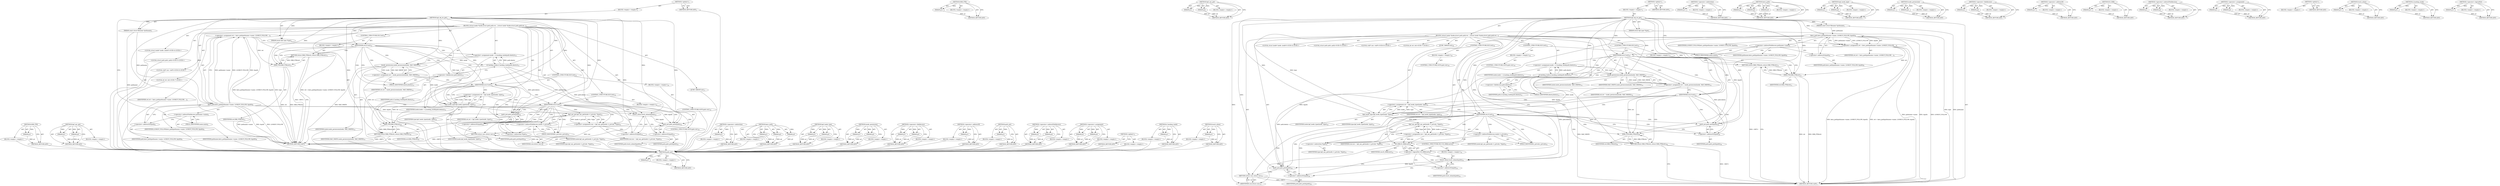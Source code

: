 digraph "&lt;operator&gt;.logicalNot" {
vulnerable_125 [label=<(METHOD,ERR_PTR)>];
vulnerable_126 [label=<(PARAM,p1)>];
vulnerable_127 [label=<(BLOCK,&lt;empty&gt;,&lt;empty&gt;)>];
vulnerable_128 [label=<(METHOD_RETURN,ANY)>];
vulnerable_148 [label=<(METHOD,bpf_any_get)>];
vulnerable_149 [label=<(PARAM,p1)>];
vulnerable_150 [label=<(PARAM,p2)>];
vulnerable_151 [label=<(BLOCK,&lt;empty&gt;,&lt;empty&gt;)>];
vulnerable_152 [label=<(METHOD_RETURN,ANY)>];
vulnerable_6 [label=<(METHOD,&lt;global&gt;)<SUB>1</SUB>>];
vulnerable_7 [label=<(BLOCK,&lt;empty&gt;,&lt;empty&gt;)<SUB>1</SUB>>];
vulnerable_8 [label=<(METHOD,bpf_obj_do_get)<SUB>1</SUB>>];
vulnerable_9 [label=<(PARAM,const struct filename *pathname)<SUB>1</SUB>>];
vulnerable_10 [label=<(PARAM,enum bpf_type *type)<SUB>2</SUB>>];
vulnerable_11 [label=<(BLOCK,{
	struct inode *inode;
	struct path path;
	voi...,{
	struct inode *inode;
	struct path path;
	voi...)<SUB>3</SUB>>];
vulnerable_12 [label="<(LOCAL,struct inode* inode: inode*)<SUB>4</SUB>>"];
vulnerable_13 [label="<(LOCAL,struct path path: path)<SUB>5</SUB>>"];
vulnerable_14 [label="<(LOCAL,void* raw: void*)<SUB>6</SUB>>"];
vulnerable_15 [label="<(LOCAL,int ret: int)<SUB>7</SUB>>"];
vulnerable_16 [label=<(&lt;operator&gt;.assignment,ret = kern_path(pathname-&gt;name, LOOKUP_FOLLOW, ...)<SUB>9</SUB>>];
vulnerable_17 [label=<(IDENTIFIER,ret,ret = kern_path(pathname-&gt;name, LOOKUP_FOLLOW, ...)<SUB>9</SUB>>];
vulnerable_18 [label=<(kern_path,kern_path(pathname-&gt;name, LOOKUP_FOLLOW, &amp;path))<SUB>9</SUB>>];
vulnerable_19 [label=<(&lt;operator&gt;.indirectFieldAccess,pathname-&gt;name)<SUB>9</SUB>>];
vulnerable_20 [label=<(IDENTIFIER,pathname,kern_path(pathname-&gt;name, LOOKUP_FOLLOW, &amp;path))<SUB>9</SUB>>];
vulnerable_21 [label=<(FIELD_IDENTIFIER,name,name)<SUB>9</SUB>>];
vulnerable_22 [label=<(IDENTIFIER,LOOKUP_FOLLOW,kern_path(pathname-&gt;name, LOOKUP_FOLLOW, &amp;path))<SUB>9</SUB>>];
vulnerable_23 [label=<(&lt;operator&gt;.addressOf,&amp;path)<SUB>9</SUB>>];
vulnerable_24 [label=<(IDENTIFIER,path,kern_path(pathname-&gt;name, LOOKUP_FOLLOW, &amp;path))<SUB>9</SUB>>];
vulnerable_25 [label=<(CONTROL_STRUCTURE,IF,if (ret))<SUB>10</SUB>>];
vulnerable_26 [label=<(IDENTIFIER,ret,if (ret))<SUB>10</SUB>>];
vulnerable_27 [label=<(BLOCK,&lt;empty&gt;,&lt;empty&gt;)<SUB>11</SUB>>];
vulnerable_28 [label=<(RETURN,return ERR_PTR(ret);,return ERR_PTR(ret);)<SUB>11</SUB>>];
vulnerable_29 [label=<(ERR_PTR,ERR_PTR(ret))<SUB>11</SUB>>];
vulnerable_30 [label=<(IDENTIFIER,ret,ERR_PTR(ret))<SUB>11</SUB>>];
vulnerable_31 [label=<(&lt;operator&gt;.assignment,inode = d_backing_inode(path.dentry))<SUB>13</SUB>>];
vulnerable_32 [label=<(IDENTIFIER,inode,inode = d_backing_inode(path.dentry))<SUB>13</SUB>>];
vulnerable_33 [label=<(d_backing_inode,d_backing_inode(path.dentry))<SUB>13</SUB>>];
vulnerable_34 [label=<(&lt;operator&gt;.fieldAccess,path.dentry)<SUB>13</SUB>>];
vulnerable_35 [label=<(IDENTIFIER,path,d_backing_inode(path.dentry))<SUB>13</SUB>>];
vulnerable_36 [label=<(FIELD_IDENTIFIER,dentry,dentry)<SUB>13</SUB>>];
vulnerable_37 [label=<(&lt;operator&gt;.assignment,ret = inode_permission(inode, MAY_WRITE))<SUB>14</SUB>>];
vulnerable_38 [label=<(IDENTIFIER,ret,ret = inode_permission(inode, MAY_WRITE))<SUB>14</SUB>>];
vulnerable_39 [label=<(inode_permission,inode_permission(inode, MAY_WRITE))<SUB>14</SUB>>];
vulnerable_40 [label=<(IDENTIFIER,inode,inode_permission(inode, MAY_WRITE))<SUB>14</SUB>>];
vulnerable_41 [label=<(IDENTIFIER,MAY_WRITE,inode_permission(inode, MAY_WRITE))<SUB>14</SUB>>];
vulnerable_42 [label=<(CONTROL_STRUCTURE,IF,if (ret))<SUB>15</SUB>>];
vulnerable_43 [label=<(IDENTIFIER,ret,if (ret))<SUB>15</SUB>>];
vulnerable_44 [label=<(BLOCK,&lt;empty&gt;,&lt;empty&gt;)<SUB>16</SUB>>];
vulnerable_45 [label=<(CONTROL_STRUCTURE,GOTO,goto out;)<SUB>16</SUB>>];
vulnerable_46 [label=<(&lt;operator&gt;.assignment,ret = bpf_inode_type(inode, type))<SUB>18</SUB>>];
vulnerable_47 [label=<(IDENTIFIER,ret,ret = bpf_inode_type(inode, type))<SUB>18</SUB>>];
vulnerable_48 [label=<(bpf_inode_type,bpf_inode_type(inode, type))<SUB>18</SUB>>];
vulnerable_49 [label=<(IDENTIFIER,inode,bpf_inode_type(inode, type))<SUB>18</SUB>>];
vulnerable_50 [label=<(IDENTIFIER,type,bpf_inode_type(inode, type))<SUB>18</SUB>>];
vulnerable_51 [label=<(CONTROL_STRUCTURE,IF,if (ret))<SUB>19</SUB>>];
vulnerable_52 [label=<(IDENTIFIER,ret,if (ret))<SUB>19</SUB>>];
vulnerable_53 [label=<(BLOCK,&lt;empty&gt;,&lt;empty&gt;)<SUB>20</SUB>>];
vulnerable_54 [label=<(CONTROL_STRUCTURE,GOTO,goto out;)<SUB>20</SUB>>];
vulnerable_55 [label=<(&lt;operator&gt;.assignment,raw = bpf_any_get(inode-&gt;i_private, *type))<SUB>22</SUB>>];
vulnerable_56 [label=<(IDENTIFIER,raw,raw = bpf_any_get(inode-&gt;i_private, *type))<SUB>22</SUB>>];
vulnerable_57 [label=<(bpf_any_get,bpf_any_get(inode-&gt;i_private, *type))<SUB>22</SUB>>];
vulnerable_58 [label=<(&lt;operator&gt;.indirectFieldAccess,inode-&gt;i_private)<SUB>22</SUB>>];
vulnerable_59 [label=<(IDENTIFIER,inode,bpf_any_get(inode-&gt;i_private, *type))<SUB>22</SUB>>];
vulnerable_60 [label=<(FIELD_IDENTIFIER,i_private,i_private)<SUB>22</SUB>>];
vulnerable_61 [label=<(&lt;operator&gt;.indirection,*type)<SUB>22</SUB>>];
vulnerable_62 [label=<(IDENTIFIER,type,bpf_any_get(inode-&gt;i_private, *type))<SUB>22</SUB>>];
vulnerable_63 [label=<(touch_atime,touch_atime(&amp;path))<SUB>23</SUB>>];
vulnerable_64 [label=<(&lt;operator&gt;.addressOf,&amp;path)<SUB>23</SUB>>];
vulnerable_65 [label=<(IDENTIFIER,path,touch_atime(&amp;path))<SUB>23</SUB>>];
vulnerable_66 [label=<(path_put,path_put(&amp;path))<SUB>25</SUB>>];
vulnerable_67 [label=<(&lt;operator&gt;.addressOf,&amp;path)<SUB>25</SUB>>];
vulnerable_68 [label=<(IDENTIFIER,path,path_put(&amp;path))<SUB>25</SUB>>];
vulnerable_69 [label=<(RETURN,return raw;,return raw;)<SUB>26</SUB>>];
vulnerable_70 [label=<(IDENTIFIER,raw,return raw;)<SUB>26</SUB>>];
vulnerable_71 [label=<(JUMP_TARGET,out)<SUB>27</SUB>>];
vulnerable_72 [label=<(path_put,path_put(&amp;path))<SUB>28</SUB>>];
vulnerable_73 [label=<(&lt;operator&gt;.addressOf,&amp;path)<SUB>28</SUB>>];
vulnerable_74 [label=<(IDENTIFIER,path,path_put(&amp;path))<SUB>28</SUB>>];
vulnerable_75 [label=<(RETURN,return ERR_PTR(ret);,return ERR_PTR(ret);)<SUB>29</SUB>>];
vulnerable_76 [label=<(ERR_PTR,ERR_PTR(ret))<SUB>29</SUB>>];
vulnerable_77 [label=<(IDENTIFIER,ret,ERR_PTR(ret))<SUB>29</SUB>>];
vulnerable_78 [label=<(METHOD_RETURN,void*)<SUB>1</SUB>>];
vulnerable_80 [label=<(METHOD_RETURN,ANY)<SUB>1</SUB>>];
vulnerable_153 [label=<(METHOD,&lt;operator&gt;.indirection)>];
vulnerable_154 [label=<(PARAM,p1)>];
vulnerable_155 [label=<(BLOCK,&lt;empty&gt;,&lt;empty&gt;)>];
vulnerable_156 [label=<(METHOD_RETURN,ANY)>];
vulnerable_110 [label=<(METHOD,kern_path)>];
vulnerable_111 [label=<(PARAM,p1)>];
vulnerable_112 [label=<(PARAM,p2)>];
vulnerable_113 [label=<(PARAM,p3)>];
vulnerable_114 [label=<(BLOCK,&lt;empty&gt;,&lt;empty&gt;)>];
vulnerable_115 [label=<(METHOD_RETURN,ANY)>];
vulnerable_143 [label=<(METHOD,bpf_inode_type)>];
vulnerable_144 [label=<(PARAM,p1)>];
vulnerable_145 [label=<(PARAM,p2)>];
vulnerable_146 [label=<(BLOCK,&lt;empty&gt;,&lt;empty&gt;)>];
vulnerable_147 [label=<(METHOD_RETURN,ANY)>];
vulnerable_138 [label=<(METHOD,inode_permission)>];
vulnerable_139 [label=<(PARAM,p1)>];
vulnerable_140 [label=<(PARAM,p2)>];
vulnerable_141 [label=<(BLOCK,&lt;empty&gt;,&lt;empty&gt;)>];
vulnerable_142 [label=<(METHOD_RETURN,ANY)>];
vulnerable_133 [label=<(METHOD,&lt;operator&gt;.fieldAccess)>];
vulnerable_134 [label=<(PARAM,p1)>];
vulnerable_135 [label=<(PARAM,p2)>];
vulnerable_136 [label=<(BLOCK,&lt;empty&gt;,&lt;empty&gt;)>];
vulnerable_137 [label=<(METHOD_RETURN,ANY)>];
vulnerable_121 [label=<(METHOD,&lt;operator&gt;.addressOf)>];
vulnerable_122 [label=<(PARAM,p1)>];
vulnerable_123 [label=<(BLOCK,&lt;empty&gt;,&lt;empty&gt;)>];
vulnerable_124 [label=<(METHOD_RETURN,ANY)>];
vulnerable_161 [label=<(METHOD,path_put)>];
vulnerable_162 [label=<(PARAM,p1)>];
vulnerable_163 [label=<(BLOCK,&lt;empty&gt;,&lt;empty&gt;)>];
vulnerable_164 [label=<(METHOD_RETURN,ANY)>];
vulnerable_116 [label=<(METHOD,&lt;operator&gt;.indirectFieldAccess)>];
vulnerable_117 [label=<(PARAM,p1)>];
vulnerable_118 [label=<(PARAM,p2)>];
vulnerable_119 [label=<(BLOCK,&lt;empty&gt;,&lt;empty&gt;)>];
vulnerable_120 [label=<(METHOD_RETURN,ANY)>];
vulnerable_105 [label=<(METHOD,&lt;operator&gt;.assignment)>];
vulnerable_106 [label=<(PARAM,p1)>];
vulnerable_107 [label=<(PARAM,p2)>];
vulnerable_108 [label=<(BLOCK,&lt;empty&gt;,&lt;empty&gt;)>];
vulnerable_109 [label=<(METHOD_RETURN,ANY)>];
vulnerable_99 [label=<(METHOD,&lt;global&gt;)<SUB>1</SUB>>];
vulnerable_100 [label=<(BLOCK,&lt;empty&gt;,&lt;empty&gt;)>];
vulnerable_101 [label=<(METHOD_RETURN,ANY)>];
vulnerable_129 [label=<(METHOD,d_backing_inode)>];
vulnerable_130 [label=<(PARAM,p1)>];
vulnerable_131 [label=<(BLOCK,&lt;empty&gt;,&lt;empty&gt;)>];
vulnerable_132 [label=<(METHOD_RETURN,ANY)>];
vulnerable_157 [label=<(METHOD,touch_atime)>];
vulnerable_158 [label=<(PARAM,p1)>];
vulnerable_159 [label=<(BLOCK,&lt;empty&gt;,&lt;empty&gt;)>];
vulnerable_160 [label=<(METHOD_RETURN,ANY)>];
fixed_174 [label=<(METHOD,path_put)>];
fixed_175 [label=<(PARAM,p1)>];
fixed_176 [label=<(BLOCK,&lt;empty&gt;,&lt;empty&gt;)>];
fixed_177 [label=<(METHOD_RETURN,ANY)>];
fixed_130 [label=<(METHOD,ERR_PTR)>];
fixed_131 [label=<(PARAM,p1)>];
fixed_132 [label=<(BLOCK,&lt;empty&gt;,&lt;empty&gt;)>];
fixed_133 [label=<(METHOD_RETURN,ANY)>];
fixed_153 [label=<(METHOD,bpf_any_get)>];
fixed_154 [label=<(PARAM,p1)>];
fixed_155 [label=<(PARAM,p2)>];
fixed_156 [label=<(BLOCK,&lt;empty&gt;,&lt;empty&gt;)>];
fixed_157 [label=<(METHOD_RETURN,ANY)>];
fixed_6 [label=<(METHOD,&lt;global&gt;)<SUB>1</SUB>>];
fixed_7 [label=<(BLOCK,&lt;empty&gt;,&lt;empty&gt;)<SUB>1</SUB>>];
fixed_8 [label=<(METHOD,bpf_obj_do_get)<SUB>1</SUB>>];
fixed_9 [label=<(PARAM,const struct filename *pathname)<SUB>1</SUB>>];
fixed_10 [label=<(PARAM,enum bpf_type *type)<SUB>2</SUB>>];
fixed_11 [label=<(BLOCK,{
	struct inode *inode;
	struct path path;
	voi...,{
	struct inode *inode;
	struct path path;
	voi...)<SUB>3</SUB>>];
fixed_12 [label="<(LOCAL,struct inode* inode: inode*)<SUB>4</SUB>>"];
fixed_13 [label="<(LOCAL,struct path path: path)<SUB>5</SUB>>"];
fixed_14 [label="<(LOCAL,void* raw: void*)<SUB>6</SUB>>"];
fixed_15 [label="<(LOCAL,int ret: int)<SUB>7</SUB>>"];
fixed_16 [label=<(&lt;operator&gt;.assignment,ret = kern_path(pathname-&gt;name, LOOKUP_FOLLOW, ...)<SUB>9</SUB>>];
fixed_17 [label=<(IDENTIFIER,ret,ret = kern_path(pathname-&gt;name, LOOKUP_FOLLOW, ...)<SUB>9</SUB>>];
fixed_18 [label=<(kern_path,kern_path(pathname-&gt;name, LOOKUP_FOLLOW, &amp;path))<SUB>9</SUB>>];
fixed_19 [label=<(&lt;operator&gt;.indirectFieldAccess,pathname-&gt;name)<SUB>9</SUB>>];
fixed_20 [label=<(IDENTIFIER,pathname,kern_path(pathname-&gt;name, LOOKUP_FOLLOW, &amp;path))<SUB>9</SUB>>];
fixed_21 [label=<(FIELD_IDENTIFIER,name,name)<SUB>9</SUB>>];
fixed_22 [label=<(IDENTIFIER,LOOKUP_FOLLOW,kern_path(pathname-&gt;name, LOOKUP_FOLLOW, &amp;path))<SUB>9</SUB>>];
fixed_23 [label=<(&lt;operator&gt;.addressOf,&amp;path)<SUB>9</SUB>>];
fixed_24 [label=<(IDENTIFIER,path,kern_path(pathname-&gt;name, LOOKUP_FOLLOW, &amp;path))<SUB>9</SUB>>];
fixed_25 [label=<(CONTROL_STRUCTURE,IF,if (ret))<SUB>10</SUB>>];
fixed_26 [label=<(IDENTIFIER,ret,if (ret))<SUB>10</SUB>>];
fixed_27 [label=<(BLOCK,&lt;empty&gt;,&lt;empty&gt;)<SUB>11</SUB>>];
fixed_28 [label=<(RETURN,return ERR_PTR(ret);,return ERR_PTR(ret);)<SUB>11</SUB>>];
fixed_29 [label=<(ERR_PTR,ERR_PTR(ret))<SUB>11</SUB>>];
fixed_30 [label=<(IDENTIFIER,ret,ERR_PTR(ret))<SUB>11</SUB>>];
fixed_31 [label=<(&lt;operator&gt;.assignment,inode = d_backing_inode(path.dentry))<SUB>13</SUB>>];
fixed_32 [label=<(IDENTIFIER,inode,inode = d_backing_inode(path.dentry))<SUB>13</SUB>>];
fixed_33 [label=<(d_backing_inode,d_backing_inode(path.dentry))<SUB>13</SUB>>];
fixed_34 [label=<(&lt;operator&gt;.fieldAccess,path.dentry)<SUB>13</SUB>>];
fixed_35 [label=<(IDENTIFIER,path,d_backing_inode(path.dentry))<SUB>13</SUB>>];
fixed_36 [label=<(FIELD_IDENTIFIER,dentry,dentry)<SUB>13</SUB>>];
fixed_37 [label=<(&lt;operator&gt;.assignment,ret = inode_permission(inode, MAY_WRITE))<SUB>14</SUB>>];
fixed_38 [label=<(IDENTIFIER,ret,ret = inode_permission(inode, MAY_WRITE))<SUB>14</SUB>>];
fixed_39 [label=<(inode_permission,inode_permission(inode, MAY_WRITE))<SUB>14</SUB>>];
fixed_40 [label=<(IDENTIFIER,inode,inode_permission(inode, MAY_WRITE))<SUB>14</SUB>>];
fixed_41 [label=<(IDENTIFIER,MAY_WRITE,inode_permission(inode, MAY_WRITE))<SUB>14</SUB>>];
fixed_42 [label=<(CONTROL_STRUCTURE,IF,if (ret))<SUB>15</SUB>>];
fixed_43 [label=<(IDENTIFIER,ret,if (ret))<SUB>15</SUB>>];
fixed_44 [label=<(BLOCK,&lt;empty&gt;,&lt;empty&gt;)<SUB>16</SUB>>];
fixed_45 [label=<(CONTROL_STRUCTURE,GOTO,goto out;)<SUB>16</SUB>>];
fixed_46 [label=<(&lt;operator&gt;.assignment,ret = bpf_inode_type(inode, type))<SUB>18</SUB>>];
fixed_47 [label=<(IDENTIFIER,ret,ret = bpf_inode_type(inode, type))<SUB>18</SUB>>];
fixed_48 [label=<(bpf_inode_type,bpf_inode_type(inode, type))<SUB>18</SUB>>];
fixed_49 [label=<(IDENTIFIER,inode,bpf_inode_type(inode, type))<SUB>18</SUB>>];
fixed_50 [label=<(IDENTIFIER,type,bpf_inode_type(inode, type))<SUB>18</SUB>>];
fixed_51 [label=<(CONTROL_STRUCTURE,IF,if (ret))<SUB>19</SUB>>];
fixed_52 [label=<(IDENTIFIER,ret,if (ret))<SUB>19</SUB>>];
fixed_53 [label=<(BLOCK,&lt;empty&gt;,&lt;empty&gt;)<SUB>20</SUB>>];
fixed_54 [label=<(CONTROL_STRUCTURE,GOTO,goto out;)<SUB>20</SUB>>];
fixed_55 [label=<(&lt;operator&gt;.assignment,raw = bpf_any_get(inode-&gt;i_private, *type))<SUB>22</SUB>>];
fixed_56 [label=<(IDENTIFIER,raw,raw = bpf_any_get(inode-&gt;i_private, *type))<SUB>22</SUB>>];
fixed_57 [label=<(bpf_any_get,bpf_any_get(inode-&gt;i_private, *type))<SUB>22</SUB>>];
fixed_58 [label=<(&lt;operator&gt;.indirectFieldAccess,inode-&gt;i_private)<SUB>22</SUB>>];
fixed_59 [label=<(IDENTIFIER,inode,bpf_any_get(inode-&gt;i_private, *type))<SUB>22</SUB>>];
fixed_60 [label=<(FIELD_IDENTIFIER,i_private,i_private)<SUB>22</SUB>>];
fixed_61 [label=<(&lt;operator&gt;.indirection,*type)<SUB>22</SUB>>];
fixed_62 [label=<(IDENTIFIER,type,bpf_any_get(inode-&gt;i_private, *type))<SUB>22</SUB>>];
fixed_63 [label=<(CONTROL_STRUCTURE,IF,if (!IS_ERR(raw)))<SUB>23</SUB>>];
fixed_64 [label=<(&lt;operator&gt;.logicalNot,!IS_ERR(raw))<SUB>23</SUB>>];
fixed_65 [label=<(IS_ERR,IS_ERR(raw))<SUB>23</SUB>>];
fixed_66 [label=<(IDENTIFIER,raw,IS_ERR(raw))<SUB>23</SUB>>];
fixed_67 [label=<(BLOCK,&lt;empty&gt;,&lt;empty&gt;)<SUB>24</SUB>>];
fixed_68 [label=<(touch_atime,touch_atime(&amp;path))<SUB>24</SUB>>];
fixed_69 [label=<(&lt;operator&gt;.addressOf,&amp;path)<SUB>24</SUB>>];
fixed_70 [label=<(IDENTIFIER,path,touch_atime(&amp;path))<SUB>24</SUB>>];
fixed_71 [label=<(path_put,path_put(&amp;path))<SUB>26</SUB>>];
fixed_72 [label=<(&lt;operator&gt;.addressOf,&amp;path)<SUB>26</SUB>>];
fixed_73 [label=<(IDENTIFIER,path,path_put(&amp;path))<SUB>26</SUB>>];
fixed_74 [label=<(RETURN,return raw;,return raw;)<SUB>27</SUB>>];
fixed_75 [label=<(IDENTIFIER,raw,return raw;)<SUB>27</SUB>>];
fixed_76 [label=<(JUMP_TARGET,out)<SUB>28</SUB>>];
fixed_77 [label=<(path_put,path_put(&amp;path))<SUB>29</SUB>>];
fixed_78 [label=<(&lt;operator&gt;.addressOf,&amp;path)<SUB>29</SUB>>];
fixed_79 [label=<(IDENTIFIER,path,path_put(&amp;path))<SUB>29</SUB>>];
fixed_80 [label=<(RETURN,return ERR_PTR(ret);,return ERR_PTR(ret);)<SUB>30</SUB>>];
fixed_81 [label=<(ERR_PTR,ERR_PTR(ret))<SUB>30</SUB>>];
fixed_82 [label=<(IDENTIFIER,ret,ERR_PTR(ret))<SUB>30</SUB>>];
fixed_83 [label=<(METHOD_RETURN,void*)<SUB>1</SUB>>];
fixed_85 [label=<(METHOD_RETURN,ANY)<SUB>1</SUB>>];
fixed_158 [label=<(METHOD,&lt;operator&gt;.indirection)>];
fixed_159 [label=<(PARAM,p1)>];
fixed_160 [label=<(BLOCK,&lt;empty&gt;,&lt;empty&gt;)>];
fixed_161 [label=<(METHOD_RETURN,ANY)>];
fixed_115 [label=<(METHOD,kern_path)>];
fixed_116 [label=<(PARAM,p1)>];
fixed_117 [label=<(PARAM,p2)>];
fixed_118 [label=<(PARAM,p3)>];
fixed_119 [label=<(BLOCK,&lt;empty&gt;,&lt;empty&gt;)>];
fixed_120 [label=<(METHOD_RETURN,ANY)>];
fixed_148 [label=<(METHOD,bpf_inode_type)>];
fixed_149 [label=<(PARAM,p1)>];
fixed_150 [label=<(PARAM,p2)>];
fixed_151 [label=<(BLOCK,&lt;empty&gt;,&lt;empty&gt;)>];
fixed_152 [label=<(METHOD_RETURN,ANY)>];
fixed_143 [label=<(METHOD,inode_permission)>];
fixed_144 [label=<(PARAM,p1)>];
fixed_145 [label=<(PARAM,p2)>];
fixed_146 [label=<(BLOCK,&lt;empty&gt;,&lt;empty&gt;)>];
fixed_147 [label=<(METHOD_RETURN,ANY)>];
fixed_138 [label=<(METHOD,&lt;operator&gt;.fieldAccess)>];
fixed_139 [label=<(PARAM,p1)>];
fixed_140 [label=<(PARAM,p2)>];
fixed_141 [label=<(BLOCK,&lt;empty&gt;,&lt;empty&gt;)>];
fixed_142 [label=<(METHOD_RETURN,ANY)>];
fixed_126 [label=<(METHOD,&lt;operator&gt;.addressOf)>];
fixed_127 [label=<(PARAM,p1)>];
fixed_128 [label=<(BLOCK,&lt;empty&gt;,&lt;empty&gt;)>];
fixed_129 [label=<(METHOD_RETURN,ANY)>];
fixed_166 [label=<(METHOD,IS_ERR)>];
fixed_167 [label=<(PARAM,p1)>];
fixed_168 [label=<(BLOCK,&lt;empty&gt;,&lt;empty&gt;)>];
fixed_169 [label=<(METHOD_RETURN,ANY)>];
fixed_121 [label=<(METHOD,&lt;operator&gt;.indirectFieldAccess)>];
fixed_122 [label=<(PARAM,p1)>];
fixed_123 [label=<(PARAM,p2)>];
fixed_124 [label=<(BLOCK,&lt;empty&gt;,&lt;empty&gt;)>];
fixed_125 [label=<(METHOD_RETURN,ANY)>];
fixed_110 [label=<(METHOD,&lt;operator&gt;.assignment)>];
fixed_111 [label=<(PARAM,p1)>];
fixed_112 [label=<(PARAM,p2)>];
fixed_113 [label=<(BLOCK,&lt;empty&gt;,&lt;empty&gt;)>];
fixed_114 [label=<(METHOD_RETURN,ANY)>];
fixed_104 [label=<(METHOD,&lt;global&gt;)<SUB>1</SUB>>];
fixed_105 [label=<(BLOCK,&lt;empty&gt;,&lt;empty&gt;)>];
fixed_106 [label=<(METHOD_RETURN,ANY)>];
fixed_170 [label=<(METHOD,touch_atime)>];
fixed_171 [label=<(PARAM,p1)>];
fixed_172 [label=<(BLOCK,&lt;empty&gt;,&lt;empty&gt;)>];
fixed_173 [label=<(METHOD_RETURN,ANY)>];
fixed_134 [label=<(METHOD,d_backing_inode)>];
fixed_135 [label=<(PARAM,p1)>];
fixed_136 [label=<(BLOCK,&lt;empty&gt;,&lt;empty&gt;)>];
fixed_137 [label=<(METHOD_RETURN,ANY)>];
fixed_162 [label=<(METHOD,&lt;operator&gt;.logicalNot)>];
fixed_163 [label=<(PARAM,p1)>];
fixed_164 [label=<(BLOCK,&lt;empty&gt;,&lt;empty&gt;)>];
fixed_165 [label=<(METHOD_RETURN,ANY)>];
vulnerable_125 -> vulnerable_126  [key=0, label="AST: "];
vulnerable_125 -> vulnerable_126  [key=1, label="DDG: "];
vulnerable_125 -> vulnerable_127  [key=0, label="AST: "];
vulnerable_125 -> vulnerable_128  [key=0, label="AST: "];
vulnerable_125 -> vulnerable_128  [key=1, label="CFG: "];
vulnerable_126 -> vulnerable_128  [key=0, label="DDG: p1"];
vulnerable_127 -> fixed_174  [key=0];
vulnerable_128 -> fixed_174  [key=0];
vulnerable_148 -> vulnerable_149  [key=0, label="AST: "];
vulnerable_148 -> vulnerable_149  [key=1, label="DDG: "];
vulnerable_148 -> vulnerable_151  [key=0, label="AST: "];
vulnerable_148 -> vulnerable_150  [key=0, label="AST: "];
vulnerable_148 -> vulnerable_150  [key=1, label="DDG: "];
vulnerable_148 -> vulnerable_152  [key=0, label="AST: "];
vulnerable_148 -> vulnerable_152  [key=1, label="CFG: "];
vulnerable_149 -> vulnerable_152  [key=0, label="DDG: p1"];
vulnerable_150 -> vulnerable_152  [key=0, label="DDG: p2"];
vulnerable_151 -> fixed_174  [key=0];
vulnerable_152 -> fixed_174  [key=0];
vulnerable_6 -> vulnerable_7  [key=0, label="AST: "];
vulnerable_6 -> vulnerable_80  [key=0, label="AST: "];
vulnerable_6 -> vulnerable_80  [key=1, label="CFG: "];
vulnerable_7 -> vulnerable_8  [key=0, label="AST: "];
vulnerable_8 -> vulnerable_9  [key=0, label="AST: "];
vulnerable_8 -> vulnerable_9  [key=1, label="DDG: "];
vulnerable_8 -> vulnerable_10  [key=0, label="AST: "];
vulnerable_8 -> vulnerable_10  [key=1, label="DDG: "];
vulnerable_8 -> vulnerable_11  [key=0, label="AST: "];
vulnerable_8 -> vulnerable_78  [key=0, label="AST: "];
vulnerable_8 -> vulnerable_21  [key=0, label="CFG: "];
vulnerable_8 -> vulnerable_26  [key=0, label="DDG: "];
vulnerable_8 -> vulnerable_43  [key=0, label="DDG: "];
vulnerable_8 -> vulnerable_52  [key=0, label="DDG: "];
vulnerable_8 -> vulnerable_63  [key=0, label="DDG: "];
vulnerable_8 -> vulnerable_66  [key=0, label="DDG: "];
vulnerable_8 -> vulnerable_70  [key=0, label="DDG: "];
vulnerable_8 -> vulnerable_72  [key=0, label="DDG: "];
vulnerable_8 -> vulnerable_18  [key=0, label="DDG: "];
vulnerable_8 -> vulnerable_33  [key=0, label="DDG: "];
vulnerable_8 -> vulnerable_39  [key=0, label="DDG: "];
vulnerable_8 -> vulnerable_48  [key=0, label="DDG: "];
vulnerable_8 -> vulnerable_76  [key=0, label="DDG: "];
vulnerable_8 -> vulnerable_29  [key=0, label="DDG: "];
vulnerable_9 -> vulnerable_78  [key=0, label="DDG: pathname"];
vulnerable_9 -> vulnerable_18  [key=0, label="DDG: pathname"];
vulnerable_10 -> vulnerable_78  [key=0, label="DDG: type"];
vulnerable_10 -> vulnerable_48  [key=0, label="DDG: type"];
vulnerable_11 -> vulnerable_12  [key=0, label="AST: "];
vulnerable_11 -> vulnerable_13  [key=0, label="AST: "];
vulnerable_11 -> vulnerable_14  [key=0, label="AST: "];
vulnerable_11 -> vulnerable_15  [key=0, label="AST: "];
vulnerable_11 -> vulnerable_16  [key=0, label="AST: "];
vulnerable_11 -> vulnerable_25  [key=0, label="AST: "];
vulnerable_11 -> vulnerable_31  [key=0, label="AST: "];
vulnerable_11 -> vulnerable_37  [key=0, label="AST: "];
vulnerable_11 -> vulnerable_42  [key=0, label="AST: "];
vulnerable_11 -> vulnerable_46  [key=0, label="AST: "];
vulnerable_11 -> vulnerable_51  [key=0, label="AST: "];
vulnerable_11 -> vulnerable_55  [key=0, label="AST: "];
vulnerable_11 -> vulnerable_63  [key=0, label="AST: "];
vulnerable_11 -> vulnerable_66  [key=0, label="AST: "];
vulnerable_11 -> vulnerable_69  [key=0, label="AST: "];
vulnerable_11 -> vulnerable_71  [key=0, label="AST: "];
vulnerable_11 -> vulnerable_72  [key=0, label="AST: "];
vulnerable_11 -> vulnerable_75  [key=0, label="AST: "];
vulnerable_12 -> fixed_174  [key=0];
vulnerable_13 -> fixed_174  [key=0];
vulnerable_14 -> fixed_174  [key=0];
vulnerable_15 -> fixed_174  [key=0];
vulnerable_16 -> vulnerable_17  [key=0, label="AST: "];
vulnerable_16 -> vulnerable_18  [key=0, label="AST: "];
vulnerable_16 -> vulnerable_26  [key=0, label="CFG: "];
vulnerable_16 -> vulnerable_78  [key=0, label="DDG: kern_path(pathname-&gt;name, LOOKUP_FOLLOW, &amp;path)"];
vulnerable_16 -> vulnerable_78  [key=1, label="DDG: ret = kern_path(pathname-&gt;name, LOOKUP_FOLLOW, &amp;path)"];
vulnerable_16 -> vulnerable_29  [key=0, label="DDG: ret"];
vulnerable_17 -> fixed_174  [key=0];
vulnerable_18 -> vulnerable_19  [key=0, label="AST: "];
vulnerable_18 -> vulnerable_22  [key=0, label="AST: "];
vulnerable_18 -> vulnerable_23  [key=0, label="AST: "];
vulnerable_18 -> vulnerable_16  [key=0, label="CFG: "];
vulnerable_18 -> vulnerable_16  [key=1, label="DDG: pathname-&gt;name"];
vulnerable_18 -> vulnerable_16  [key=2, label="DDG: LOOKUP_FOLLOW"];
vulnerable_18 -> vulnerable_16  [key=3, label="DDG: &amp;path"];
vulnerable_18 -> vulnerable_78  [key=0, label="DDG: pathname-&gt;name"];
vulnerable_18 -> vulnerable_78  [key=1, label="DDG: &amp;path"];
vulnerable_18 -> vulnerable_78  [key=2, label="DDG: LOOKUP_FOLLOW"];
vulnerable_18 -> vulnerable_63  [key=0, label="DDG: &amp;path"];
vulnerable_18 -> vulnerable_66  [key=0, label="DDG: &amp;path"];
vulnerable_18 -> vulnerable_72  [key=0, label="DDG: &amp;path"];
vulnerable_19 -> vulnerable_20  [key=0, label="AST: "];
vulnerable_19 -> vulnerable_21  [key=0, label="AST: "];
vulnerable_19 -> vulnerable_23  [key=0, label="CFG: "];
vulnerable_20 -> fixed_174  [key=0];
vulnerable_21 -> vulnerable_19  [key=0, label="CFG: "];
vulnerable_22 -> fixed_174  [key=0];
vulnerable_23 -> vulnerable_24  [key=0, label="AST: "];
vulnerable_23 -> vulnerable_18  [key=0, label="CFG: "];
vulnerable_24 -> fixed_174  [key=0];
vulnerable_25 -> vulnerable_26  [key=0, label="AST: "];
vulnerable_25 -> vulnerable_27  [key=0, label="AST: "];
vulnerable_26 -> vulnerable_29  [key=0, label="CFG: "];
vulnerable_26 -> vulnerable_29  [key=1, label="CDG: "];
vulnerable_26 -> vulnerable_36  [key=0, label="CFG: "];
vulnerable_26 -> vulnerable_36  [key=1, label="CDG: "];
vulnerable_26 -> vulnerable_34  [key=0, label="CDG: "];
vulnerable_26 -> vulnerable_33  [key=0, label="CDG: "];
vulnerable_26 -> vulnerable_28  [key=0, label="CDG: "];
vulnerable_26 -> vulnerable_37  [key=0, label="CDG: "];
vulnerable_26 -> vulnerable_39  [key=0, label="CDG: "];
vulnerable_26 -> vulnerable_31  [key=0, label="CDG: "];
vulnerable_26 -> vulnerable_43  [key=0, label="CDG: "];
vulnerable_27 -> vulnerable_28  [key=0, label="AST: "];
vulnerable_28 -> vulnerable_29  [key=0, label="AST: "];
vulnerable_28 -> vulnerable_78  [key=0, label="CFG: "];
vulnerable_28 -> vulnerable_78  [key=1, label="DDG: &lt;RET&gt;"];
vulnerable_29 -> vulnerable_30  [key=0, label="AST: "];
vulnerable_29 -> vulnerable_28  [key=0, label="CFG: "];
vulnerable_29 -> vulnerable_28  [key=1, label="DDG: ERR_PTR(ret)"];
vulnerable_29 -> vulnerable_78  [key=0, label="DDG: ret"];
vulnerable_29 -> vulnerable_78  [key=1, label="DDG: ERR_PTR(ret)"];
vulnerable_30 -> fixed_174  [key=0];
vulnerable_31 -> vulnerable_32  [key=0, label="AST: "];
vulnerable_31 -> vulnerable_33  [key=0, label="AST: "];
vulnerable_31 -> vulnerable_39  [key=0, label="CFG: "];
vulnerable_31 -> vulnerable_39  [key=1, label="DDG: inode"];
vulnerable_32 -> fixed_174  [key=0];
vulnerable_33 -> vulnerable_34  [key=0, label="AST: "];
vulnerable_33 -> vulnerable_31  [key=0, label="CFG: "];
vulnerable_33 -> vulnerable_31  [key=1, label="DDG: path.dentry"];
vulnerable_33 -> vulnerable_63  [key=0, label="DDG: path.dentry"];
vulnerable_33 -> vulnerable_66  [key=0, label="DDG: path.dentry"];
vulnerable_33 -> vulnerable_72  [key=0, label="DDG: path.dentry"];
vulnerable_34 -> vulnerable_35  [key=0, label="AST: "];
vulnerable_34 -> vulnerable_36  [key=0, label="AST: "];
vulnerable_34 -> vulnerable_33  [key=0, label="CFG: "];
vulnerable_35 -> fixed_174  [key=0];
vulnerable_36 -> vulnerable_34  [key=0, label="CFG: "];
vulnerable_37 -> vulnerable_38  [key=0, label="AST: "];
vulnerable_37 -> vulnerable_39  [key=0, label="AST: "];
vulnerable_37 -> vulnerable_43  [key=0, label="CFG: "];
vulnerable_37 -> vulnerable_76  [key=0, label="DDG: ret"];
vulnerable_38 -> fixed_174  [key=0];
vulnerable_39 -> vulnerable_40  [key=0, label="AST: "];
vulnerable_39 -> vulnerable_41  [key=0, label="AST: "];
vulnerable_39 -> vulnerable_37  [key=0, label="CFG: "];
vulnerable_39 -> vulnerable_37  [key=1, label="DDG: inode"];
vulnerable_39 -> vulnerable_37  [key=2, label="DDG: MAY_WRITE"];
vulnerable_39 -> vulnerable_78  [key=0, label="DDG: MAY_WRITE"];
vulnerable_39 -> vulnerable_48  [key=0, label="DDG: inode"];
vulnerable_40 -> fixed_174  [key=0];
vulnerable_41 -> fixed_174  [key=0];
vulnerable_42 -> vulnerable_43  [key=0, label="AST: "];
vulnerable_42 -> vulnerable_44  [key=0, label="AST: "];
vulnerable_43 -> vulnerable_73  [key=0, label="CFG: "];
vulnerable_43 -> vulnerable_73  [key=1, label="CDG: "];
vulnerable_43 -> vulnerable_48  [key=0, label="CFG: "];
vulnerable_43 -> vulnerable_48  [key=1, label="CDG: "];
vulnerable_43 -> vulnerable_75  [key=0, label="CDG: "];
vulnerable_43 -> vulnerable_52  [key=0, label="CDG: "];
vulnerable_43 -> vulnerable_46  [key=0, label="CDG: "];
vulnerable_43 -> vulnerable_72  [key=0, label="CDG: "];
vulnerable_43 -> vulnerable_76  [key=0, label="CDG: "];
vulnerable_44 -> vulnerable_45  [key=0, label="AST: "];
vulnerable_45 -> fixed_174  [key=0];
vulnerable_46 -> vulnerable_47  [key=0, label="AST: "];
vulnerable_46 -> vulnerable_48  [key=0, label="AST: "];
vulnerable_46 -> vulnerable_52  [key=0, label="CFG: "];
vulnerable_46 -> vulnerable_76  [key=0, label="DDG: ret"];
vulnerable_47 -> fixed_174  [key=0];
vulnerable_48 -> vulnerable_49  [key=0, label="AST: "];
vulnerable_48 -> vulnerable_50  [key=0, label="AST: "];
vulnerable_48 -> vulnerable_46  [key=0, label="CFG: "];
vulnerable_48 -> vulnerable_46  [key=1, label="DDG: inode"];
vulnerable_48 -> vulnerable_46  [key=2, label="DDG: type"];
vulnerable_48 -> vulnerable_57  [key=0, label="DDG: inode"];
vulnerable_49 -> fixed_174  [key=0];
vulnerable_50 -> fixed_174  [key=0];
vulnerable_51 -> vulnerable_52  [key=0, label="AST: "];
vulnerable_51 -> vulnerable_53  [key=0, label="AST: "];
vulnerable_52 -> vulnerable_73  [key=0, label="CFG: "];
vulnerable_52 -> vulnerable_73  [key=1, label="CDG: "];
vulnerable_52 -> vulnerable_60  [key=0, label="CFG: "];
vulnerable_52 -> vulnerable_60  [key=1, label="CDG: "];
vulnerable_52 -> vulnerable_58  [key=0, label="CDG: "];
vulnerable_52 -> vulnerable_61  [key=0, label="CDG: "];
vulnerable_52 -> vulnerable_64  [key=0, label="CDG: "];
vulnerable_52 -> vulnerable_57  [key=0, label="CDG: "];
vulnerable_52 -> vulnerable_66  [key=0, label="CDG: "];
vulnerable_52 -> vulnerable_75  [key=0, label="CDG: "];
vulnerable_52 -> vulnerable_72  [key=0, label="CDG: "];
vulnerable_52 -> vulnerable_69  [key=0, label="CDG: "];
vulnerable_52 -> vulnerable_67  [key=0, label="CDG: "];
vulnerable_52 -> vulnerable_63  [key=0, label="CDG: "];
vulnerable_52 -> vulnerable_76  [key=0, label="CDG: "];
vulnerable_52 -> vulnerable_55  [key=0, label="CDG: "];
vulnerable_53 -> vulnerable_54  [key=0, label="AST: "];
vulnerable_54 -> fixed_174  [key=0];
vulnerable_55 -> vulnerable_56  [key=0, label="AST: "];
vulnerable_55 -> vulnerable_57  [key=0, label="AST: "];
vulnerable_55 -> vulnerable_64  [key=0, label="CFG: "];
vulnerable_55 -> vulnerable_70  [key=0, label="DDG: raw"];
vulnerable_56 -> fixed_174  [key=0];
vulnerable_57 -> vulnerable_58  [key=0, label="AST: "];
vulnerable_57 -> vulnerable_61  [key=0, label="AST: "];
vulnerable_57 -> vulnerable_55  [key=0, label="CFG: "];
vulnerable_57 -> vulnerable_55  [key=1, label="DDG: inode-&gt;i_private"];
vulnerable_57 -> vulnerable_55  [key=2, label="DDG: *type"];
vulnerable_58 -> vulnerable_59  [key=0, label="AST: "];
vulnerable_58 -> vulnerable_60  [key=0, label="AST: "];
vulnerable_58 -> vulnerable_61  [key=0, label="CFG: "];
vulnerable_59 -> fixed_174  [key=0];
vulnerable_60 -> vulnerable_58  [key=0, label="CFG: "];
vulnerable_61 -> vulnerable_62  [key=0, label="AST: "];
vulnerable_61 -> vulnerable_57  [key=0, label="CFG: "];
vulnerable_62 -> fixed_174  [key=0];
vulnerable_63 -> vulnerable_64  [key=0, label="AST: "];
vulnerable_63 -> vulnerable_67  [key=0, label="CFG: "];
vulnerable_63 -> vulnerable_66  [key=0, label="DDG: &amp;path"];
vulnerable_64 -> vulnerable_65  [key=0, label="AST: "];
vulnerable_64 -> vulnerable_63  [key=0, label="CFG: "];
vulnerable_65 -> fixed_174  [key=0];
vulnerable_66 -> vulnerable_67  [key=0, label="AST: "];
vulnerable_66 -> vulnerable_69  [key=0, label="CFG: "];
vulnerable_67 -> vulnerable_68  [key=0, label="AST: "];
vulnerable_67 -> vulnerable_66  [key=0, label="CFG: "];
vulnerable_68 -> fixed_174  [key=0];
vulnerable_69 -> vulnerable_70  [key=0, label="AST: "];
vulnerable_69 -> vulnerable_78  [key=0, label="CFG: "];
vulnerable_69 -> vulnerable_78  [key=1, label="DDG: &lt;RET&gt;"];
vulnerable_70 -> vulnerable_69  [key=0, label="DDG: raw"];
vulnerable_71 -> fixed_174  [key=0];
vulnerable_72 -> vulnerable_73  [key=0, label="AST: "];
vulnerable_72 -> vulnerable_76  [key=0, label="CFG: "];
vulnerable_73 -> vulnerable_74  [key=0, label="AST: "];
vulnerable_73 -> vulnerable_72  [key=0, label="CFG: "];
vulnerable_74 -> fixed_174  [key=0];
vulnerable_75 -> vulnerable_76  [key=0, label="AST: "];
vulnerable_75 -> vulnerable_78  [key=0, label="CFG: "];
vulnerable_75 -> vulnerable_78  [key=1, label="DDG: &lt;RET&gt;"];
vulnerable_76 -> vulnerable_77  [key=0, label="AST: "];
vulnerable_76 -> vulnerable_75  [key=0, label="CFG: "];
vulnerable_76 -> vulnerable_75  [key=1, label="DDG: ERR_PTR(ret)"];
vulnerable_77 -> fixed_174  [key=0];
vulnerable_78 -> fixed_174  [key=0];
vulnerable_80 -> fixed_174  [key=0];
vulnerable_153 -> vulnerable_154  [key=0, label="AST: "];
vulnerable_153 -> vulnerable_154  [key=1, label="DDG: "];
vulnerable_153 -> vulnerable_155  [key=0, label="AST: "];
vulnerable_153 -> vulnerable_156  [key=0, label="AST: "];
vulnerable_153 -> vulnerable_156  [key=1, label="CFG: "];
vulnerable_154 -> vulnerable_156  [key=0, label="DDG: p1"];
vulnerable_155 -> fixed_174  [key=0];
vulnerable_156 -> fixed_174  [key=0];
vulnerable_110 -> vulnerable_111  [key=0, label="AST: "];
vulnerable_110 -> vulnerable_111  [key=1, label="DDG: "];
vulnerable_110 -> vulnerable_114  [key=0, label="AST: "];
vulnerable_110 -> vulnerable_112  [key=0, label="AST: "];
vulnerable_110 -> vulnerable_112  [key=1, label="DDG: "];
vulnerable_110 -> vulnerable_115  [key=0, label="AST: "];
vulnerable_110 -> vulnerable_115  [key=1, label="CFG: "];
vulnerable_110 -> vulnerable_113  [key=0, label="AST: "];
vulnerable_110 -> vulnerable_113  [key=1, label="DDG: "];
vulnerable_111 -> vulnerable_115  [key=0, label="DDG: p1"];
vulnerable_112 -> vulnerable_115  [key=0, label="DDG: p2"];
vulnerable_113 -> vulnerable_115  [key=0, label="DDG: p3"];
vulnerable_114 -> fixed_174  [key=0];
vulnerable_115 -> fixed_174  [key=0];
vulnerable_143 -> vulnerable_144  [key=0, label="AST: "];
vulnerable_143 -> vulnerable_144  [key=1, label="DDG: "];
vulnerable_143 -> vulnerable_146  [key=0, label="AST: "];
vulnerable_143 -> vulnerable_145  [key=0, label="AST: "];
vulnerable_143 -> vulnerable_145  [key=1, label="DDG: "];
vulnerable_143 -> vulnerable_147  [key=0, label="AST: "];
vulnerable_143 -> vulnerable_147  [key=1, label="CFG: "];
vulnerable_144 -> vulnerable_147  [key=0, label="DDG: p1"];
vulnerable_145 -> vulnerable_147  [key=0, label="DDG: p2"];
vulnerable_146 -> fixed_174  [key=0];
vulnerable_147 -> fixed_174  [key=0];
vulnerable_138 -> vulnerable_139  [key=0, label="AST: "];
vulnerable_138 -> vulnerable_139  [key=1, label="DDG: "];
vulnerable_138 -> vulnerable_141  [key=0, label="AST: "];
vulnerable_138 -> vulnerable_140  [key=0, label="AST: "];
vulnerable_138 -> vulnerable_140  [key=1, label="DDG: "];
vulnerable_138 -> vulnerable_142  [key=0, label="AST: "];
vulnerable_138 -> vulnerable_142  [key=1, label="CFG: "];
vulnerable_139 -> vulnerable_142  [key=0, label="DDG: p1"];
vulnerable_140 -> vulnerable_142  [key=0, label="DDG: p2"];
vulnerable_141 -> fixed_174  [key=0];
vulnerable_142 -> fixed_174  [key=0];
vulnerable_133 -> vulnerable_134  [key=0, label="AST: "];
vulnerable_133 -> vulnerable_134  [key=1, label="DDG: "];
vulnerable_133 -> vulnerable_136  [key=0, label="AST: "];
vulnerable_133 -> vulnerable_135  [key=0, label="AST: "];
vulnerable_133 -> vulnerable_135  [key=1, label="DDG: "];
vulnerable_133 -> vulnerable_137  [key=0, label="AST: "];
vulnerable_133 -> vulnerable_137  [key=1, label="CFG: "];
vulnerable_134 -> vulnerable_137  [key=0, label="DDG: p1"];
vulnerable_135 -> vulnerable_137  [key=0, label="DDG: p2"];
vulnerable_136 -> fixed_174  [key=0];
vulnerable_137 -> fixed_174  [key=0];
vulnerable_121 -> vulnerable_122  [key=0, label="AST: "];
vulnerable_121 -> vulnerable_122  [key=1, label="DDG: "];
vulnerable_121 -> vulnerable_123  [key=0, label="AST: "];
vulnerable_121 -> vulnerable_124  [key=0, label="AST: "];
vulnerable_121 -> vulnerable_124  [key=1, label="CFG: "];
vulnerable_122 -> vulnerable_124  [key=0, label="DDG: p1"];
vulnerable_123 -> fixed_174  [key=0];
vulnerable_124 -> fixed_174  [key=0];
vulnerable_161 -> vulnerable_162  [key=0, label="AST: "];
vulnerable_161 -> vulnerable_162  [key=1, label="DDG: "];
vulnerable_161 -> vulnerable_163  [key=0, label="AST: "];
vulnerable_161 -> vulnerable_164  [key=0, label="AST: "];
vulnerable_161 -> vulnerable_164  [key=1, label="CFG: "];
vulnerable_162 -> vulnerable_164  [key=0, label="DDG: p1"];
vulnerable_163 -> fixed_174  [key=0];
vulnerable_164 -> fixed_174  [key=0];
vulnerable_116 -> vulnerable_117  [key=0, label="AST: "];
vulnerable_116 -> vulnerable_117  [key=1, label="DDG: "];
vulnerable_116 -> vulnerable_119  [key=0, label="AST: "];
vulnerable_116 -> vulnerable_118  [key=0, label="AST: "];
vulnerable_116 -> vulnerable_118  [key=1, label="DDG: "];
vulnerable_116 -> vulnerable_120  [key=0, label="AST: "];
vulnerable_116 -> vulnerable_120  [key=1, label="CFG: "];
vulnerable_117 -> vulnerable_120  [key=0, label="DDG: p1"];
vulnerable_118 -> vulnerable_120  [key=0, label="DDG: p2"];
vulnerable_119 -> fixed_174  [key=0];
vulnerable_120 -> fixed_174  [key=0];
vulnerable_105 -> vulnerable_106  [key=0, label="AST: "];
vulnerable_105 -> vulnerable_106  [key=1, label="DDG: "];
vulnerable_105 -> vulnerable_108  [key=0, label="AST: "];
vulnerable_105 -> vulnerable_107  [key=0, label="AST: "];
vulnerable_105 -> vulnerable_107  [key=1, label="DDG: "];
vulnerable_105 -> vulnerable_109  [key=0, label="AST: "];
vulnerable_105 -> vulnerable_109  [key=1, label="CFG: "];
vulnerable_106 -> vulnerable_109  [key=0, label="DDG: p1"];
vulnerable_107 -> vulnerable_109  [key=0, label="DDG: p2"];
vulnerable_108 -> fixed_174  [key=0];
vulnerable_109 -> fixed_174  [key=0];
vulnerable_99 -> vulnerable_100  [key=0, label="AST: "];
vulnerable_99 -> vulnerable_101  [key=0, label="AST: "];
vulnerable_99 -> vulnerable_101  [key=1, label="CFG: "];
vulnerable_100 -> fixed_174  [key=0];
vulnerable_101 -> fixed_174  [key=0];
vulnerable_129 -> vulnerable_130  [key=0, label="AST: "];
vulnerable_129 -> vulnerable_130  [key=1, label="DDG: "];
vulnerable_129 -> vulnerable_131  [key=0, label="AST: "];
vulnerable_129 -> vulnerable_132  [key=0, label="AST: "];
vulnerable_129 -> vulnerable_132  [key=1, label="CFG: "];
vulnerable_130 -> vulnerable_132  [key=0, label="DDG: p1"];
vulnerable_131 -> fixed_174  [key=0];
vulnerable_132 -> fixed_174  [key=0];
vulnerable_157 -> vulnerable_158  [key=0, label="AST: "];
vulnerable_157 -> vulnerable_158  [key=1, label="DDG: "];
vulnerable_157 -> vulnerable_159  [key=0, label="AST: "];
vulnerable_157 -> vulnerable_160  [key=0, label="AST: "];
vulnerable_157 -> vulnerable_160  [key=1, label="CFG: "];
vulnerable_158 -> vulnerable_160  [key=0, label="DDG: p1"];
vulnerable_159 -> fixed_174  [key=0];
vulnerable_160 -> fixed_174  [key=0];
fixed_174 -> fixed_175  [key=0, label="AST: "];
fixed_174 -> fixed_175  [key=1, label="DDG: "];
fixed_174 -> fixed_176  [key=0, label="AST: "];
fixed_174 -> fixed_177  [key=0, label="AST: "];
fixed_174 -> fixed_177  [key=1, label="CFG: "];
fixed_175 -> fixed_177  [key=0, label="DDG: p1"];
fixed_130 -> fixed_131  [key=0, label="AST: "];
fixed_130 -> fixed_131  [key=1, label="DDG: "];
fixed_130 -> fixed_132  [key=0, label="AST: "];
fixed_130 -> fixed_133  [key=0, label="AST: "];
fixed_130 -> fixed_133  [key=1, label="CFG: "];
fixed_131 -> fixed_133  [key=0, label="DDG: p1"];
fixed_153 -> fixed_154  [key=0, label="AST: "];
fixed_153 -> fixed_154  [key=1, label="DDG: "];
fixed_153 -> fixed_156  [key=0, label="AST: "];
fixed_153 -> fixed_155  [key=0, label="AST: "];
fixed_153 -> fixed_155  [key=1, label="DDG: "];
fixed_153 -> fixed_157  [key=0, label="AST: "];
fixed_153 -> fixed_157  [key=1, label="CFG: "];
fixed_154 -> fixed_157  [key=0, label="DDG: p1"];
fixed_155 -> fixed_157  [key=0, label="DDG: p2"];
fixed_6 -> fixed_7  [key=0, label="AST: "];
fixed_6 -> fixed_85  [key=0, label="AST: "];
fixed_6 -> fixed_85  [key=1, label="CFG: "];
fixed_7 -> fixed_8  [key=0, label="AST: "];
fixed_8 -> fixed_9  [key=0, label="AST: "];
fixed_8 -> fixed_9  [key=1, label="DDG: "];
fixed_8 -> fixed_10  [key=0, label="AST: "];
fixed_8 -> fixed_10  [key=1, label="DDG: "];
fixed_8 -> fixed_11  [key=0, label="AST: "];
fixed_8 -> fixed_83  [key=0, label="AST: "];
fixed_8 -> fixed_21  [key=0, label="CFG: "];
fixed_8 -> fixed_26  [key=0, label="DDG: "];
fixed_8 -> fixed_43  [key=0, label="DDG: "];
fixed_8 -> fixed_52  [key=0, label="DDG: "];
fixed_8 -> fixed_71  [key=0, label="DDG: "];
fixed_8 -> fixed_75  [key=0, label="DDG: "];
fixed_8 -> fixed_77  [key=0, label="DDG: "];
fixed_8 -> fixed_18  [key=0, label="DDG: "];
fixed_8 -> fixed_33  [key=0, label="DDG: "];
fixed_8 -> fixed_39  [key=0, label="DDG: "];
fixed_8 -> fixed_48  [key=0, label="DDG: "];
fixed_8 -> fixed_81  [key=0, label="DDG: "];
fixed_8 -> fixed_65  [key=0, label="DDG: "];
fixed_8 -> fixed_68  [key=0, label="DDG: "];
fixed_8 -> fixed_29  [key=0, label="DDG: "];
fixed_9 -> fixed_83  [key=0, label="DDG: pathname"];
fixed_9 -> fixed_18  [key=0, label="DDG: pathname"];
fixed_10 -> fixed_83  [key=0, label="DDG: type"];
fixed_10 -> fixed_48  [key=0, label="DDG: type"];
fixed_11 -> fixed_12  [key=0, label="AST: "];
fixed_11 -> fixed_13  [key=0, label="AST: "];
fixed_11 -> fixed_14  [key=0, label="AST: "];
fixed_11 -> fixed_15  [key=0, label="AST: "];
fixed_11 -> fixed_16  [key=0, label="AST: "];
fixed_11 -> fixed_25  [key=0, label="AST: "];
fixed_11 -> fixed_31  [key=0, label="AST: "];
fixed_11 -> fixed_37  [key=0, label="AST: "];
fixed_11 -> fixed_42  [key=0, label="AST: "];
fixed_11 -> fixed_46  [key=0, label="AST: "];
fixed_11 -> fixed_51  [key=0, label="AST: "];
fixed_11 -> fixed_55  [key=0, label="AST: "];
fixed_11 -> fixed_63  [key=0, label="AST: "];
fixed_11 -> fixed_71  [key=0, label="AST: "];
fixed_11 -> fixed_74  [key=0, label="AST: "];
fixed_11 -> fixed_76  [key=0, label="AST: "];
fixed_11 -> fixed_77  [key=0, label="AST: "];
fixed_11 -> fixed_80  [key=0, label="AST: "];
fixed_16 -> fixed_17  [key=0, label="AST: "];
fixed_16 -> fixed_18  [key=0, label="AST: "];
fixed_16 -> fixed_26  [key=0, label="CFG: "];
fixed_16 -> fixed_83  [key=0, label="DDG: kern_path(pathname-&gt;name, LOOKUP_FOLLOW, &amp;path)"];
fixed_16 -> fixed_83  [key=1, label="DDG: ret = kern_path(pathname-&gt;name, LOOKUP_FOLLOW, &amp;path)"];
fixed_16 -> fixed_29  [key=0, label="DDG: ret"];
fixed_18 -> fixed_19  [key=0, label="AST: "];
fixed_18 -> fixed_22  [key=0, label="AST: "];
fixed_18 -> fixed_23  [key=0, label="AST: "];
fixed_18 -> fixed_16  [key=0, label="CFG: "];
fixed_18 -> fixed_16  [key=1, label="DDG: pathname-&gt;name"];
fixed_18 -> fixed_16  [key=2, label="DDG: LOOKUP_FOLLOW"];
fixed_18 -> fixed_16  [key=3, label="DDG: &amp;path"];
fixed_18 -> fixed_83  [key=0, label="DDG: pathname-&gt;name"];
fixed_18 -> fixed_83  [key=1, label="DDG: &amp;path"];
fixed_18 -> fixed_83  [key=2, label="DDG: LOOKUP_FOLLOW"];
fixed_18 -> fixed_71  [key=0, label="DDG: &amp;path"];
fixed_18 -> fixed_77  [key=0, label="DDG: &amp;path"];
fixed_18 -> fixed_68  [key=0, label="DDG: &amp;path"];
fixed_19 -> fixed_20  [key=0, label="AST: "];
fixed_19 -> fixed_21  [key=0, label="AST: "];
fixed_19 -> fixed_23  [key=0, label="CFG: "];
fixed_21 -> fixed_19  [key=0, label="CFG: "];
fixed_23 -> fixed_24  [key=0, label="AST: "];
fixed_23 -> fixed_18  [key=0, label="CFG: "];
fixed_25 -> fixed_26  [key=0, label="AST: "];
fixed_25 -> fixed_27  [key=0, label="AST: "];
fixed_26 -> fixed_29  [key=0, label="CFG: "];
fixed_26 -> fixed_29  [key=1, label="CDG: "];
fixed_26 -> fixed_36  [key=0, label="CFG: "];
fixed_26 -> fixed_36  [key=1, label="CDG: "];
fixed_26 -> fixed_34  [key=0, label="CDG: "];
fixed_26 -> fixed_28  [key=0, label="CDG: "];
fixed_26 -> fixed_37  [key=0, label="CDG: "];
fixed_26 -> fixed_43  [key=0, label="CDG: "];
fixed_26 -> fixed_33  [key=0, label="CDG: "];
fixed_26 -> fixed_39  [key=0, label="CDG: "];
fixed_26 -> fixed_31  [key=0, label="CDG: "];
fixed_27 -> fixed_28  [key=0, label="AST: "];
fixed_28 -> fixed_29  [key=0, label="AST: "];
fixed_28 -> fixed_83  [key=0, label="CFG: "];
fixed_28 -> fixed_83  [key=1, label="DDG: &lt;RET&gt;"];
fixed_29 -> fixed_30  [key=0, label="AST: "];
fixed_29 -> fixed_28  [key=0, label="CFG: "];
fixed_29 -> fixed_28  [key=1, label="DDG: ERR_PTR(ret)"];
fixed_29 -> fixed_83  [key=0, label="DDG: ret"];
fixed_29 -> fixed_83  [key=1, label="DDG: ERR_PTR(ret)"];
fixed_31 -> fixed_32  [key=0, label="AST: "];
fixed_31 -> fixed_33  [key=0, label="AST: "];
fixed_31 -> fixed_39  [key=0, label="CFG: "];
fixed_31 -> fixed_39  [key=1, label="DDG: inode"];
fixed_33 -> fixed_34  [key=0, label="AST: "];
fixed_33 -> fixed_31  [key=0, label="CFG: "];
fixed_33 -> fixed_31  [key=1, label="DDG: path.dentry"];
fixed_33 -> fixed_71  [key=0, label="DDG: path.dentry"];
fixed_33 -> fixed_77  [key=0, label="DDG: path.dentry"];
fixed_33 -> fixed_68  [key=0, label="DDG: path.dentry"];
fixed_34 -> fixed_35  [key=0, label="AST: "];
fixed_34 -> fixed_36  [key=0, label="AST: "];
fixed_34 -> fixed_33  [key=0, label="CFG: "];
fixed_36 -> fixed_34  [key=0, label="CFG: "];
fixed_37 -> fixed_38  [key=0, label="AST: "];
fixed_37 -> fixed_39  [key=0, label="AST: "];
fixed_37 -> fixed_43  [key=0, label="CFG: "];
fixed_37 -> fixed_81  [key=0, label="DDG: ret"];
fixed_39 -> fixed_40  [key=0, label="AST: "];
fixed_39 -> fixed_41  [key=0, label="AST: "];
fixed_39 -> fixed_37  [key=0, label="CFG: "];
fixed_39 -> fixed_37  [key=1, label="DDG: inode"];
fixed_39 -> fixed_37  [key=2, label="DDG: MAY_WRITE"];
fixed_39 -> fixed_83  [key=0, label="DDG: MAY_WRITE"];
fixed_39 -> fixed_48  [key=0, label="DDG: inode"];
fixed_42 -> fixed_43  [key=0, label="AST: "];
fixed_42 -> fixed_44  [key=0, label="AST: "];
fixed_43 -> fixed_78  [key=0, label="CFG: "];
fixed_43 -> fixed_78  [key=1, label="CDG: "];
fixed_43 -> fixed_48  [key=0, label="CFG: "];
fixed_43 -> fixed_48  [key=1, label="CDG: "];
fixed_43 -> fixed_77  [key=0, label="CDG: "];
fixed_43 -> fixed_52  [key=0, label="CDG: "];
fixed_43 -> fixed_46  [key=0, label="CDG: "];
fixed_43 -> fixed_81  [key=0, label="CDG: "];
fixed_43 -> fixed_80  [key=0, label="CDG: "];
fixed_44 -> fixed_45  [key=0, label="AST: "];
fixed_46 -> fixed_47  [key=0, label="AST: "];
fixed_46 -> fixed_48  [key=0, label="AST: "];
fixed_46 -> fixed_52  [key=0, label="CFG: "];
fixed_46 -> fixed_81  [key=0, label="DDG: ret"];
fixed_48 -> fixed_49  [key=0, label="AST: "];
fixed_48 -> fixed_50  [key=0, label="AST: "];
fixed_48 -> fixed_46  [key=0, label="CFG: "];
fixed_48 -> fixed_46  [key=1, label="DDG: inode"];
fixed_48 -> fixed_46  [key=2, label="DDG: type"];
fixed_48 -> fixed_57  [key=0, label="DDG: inode"];
fixed_51 -> fixed_52  [key=0, label="AST: "];
fixed_51 -> fixed_53  [key=0, label="AST: "];
fixed_52 -> fixed_78  [key=0, label="CFG: "];
fixed_52 -> fixed_78  [key=1, label="CDG: "];
fixed_52 -> fixed_60  [key=0, label="CFG: "];
fixed_52 -> fixed_60  [key=1, label="CDG: "];
fixed_52 -> fixed_77  [key=0, label="CDG: "];
fixed_52 -> fixed_64  [key=0, label="CDG: "];
fixed_52 -> fixed_57  [key=0, label="CDG: "];
fixed_52 -> fixed_81  [key=0, label="CDG: "];
fixed_52 -> fixed_72  [key=0, label="CDG: "];
fixed_52 -> fixed_74  [key=0, label="CDG: "];
fixed_52 -> fixed_65  [key=0, label="CDG: "];
fixed_52 -> fixed_80  [key=0, label="CDG: "];
fixed_52 -> fixed_58  [key=0, label="CDG: "];
fixed_52 -> fixed_61  [key=0, label="CDG: "];
fixed_52 -> fixed_71  [key=0, label="CDG: "];
fixed_52 -> fixed_55  [key=0, label="CDG: "];
fixed_53 -> fixed_54  [key=0, label="AST: "];
fixed_55 -> fixed_56  [key=0, label="AST: "];
fixed_55 -> fixed_57  [key=0, label="AST: "];
fixed_55 -> fixed_65  [key=0, label="CFG: "];
fixed_55 -> fixed_65  [key=1, label="DDG: raw"];
fixed_57 -> fixed_58  [key=0, label="AST: "];
fixed_57 -> fixed_61  [key=0, label="AST: "];
fixed_57 -> fixed_55  [key=0, label="CFG: "];
fixed_57 -> fixed_55  [key=1, label="DDG: inode-&gt;i_private"];
fixed_57 -> fixed_55  [key=2, label="DDG: *type"];
fixed_58 -> fixed_59  [key=0, label="AST: "];
fixed_58 -> fixed_60  [key=0, label="AST: "];
fixed_58 -> fixed_61  [key=0, label="CFG: "];
fixed_60 -> fixed_58  [key=0, label="CFG: "];
fixed_61 -> fixed_62  [key=0, label="AST: "];
fixed_61 -> fixed_57  [key=0, label="CFG: "];
fixed_63 -> fixed_64  [key=0, label="AST: "];
fixed_63 -> fixed_67  [key=0, label="AST: "];
fixed_64 -> fixed_65  [key=0, label="AST: "];
fixed_64 -> fixed_69  [key=0, label="CFG: "];
fixed_64 -> fixed_69  [key=1, label="CDG: "];
fixed_64 -> fixed_72  [key=0, label="CFG: "];
fixed_64 -> fixed_68  [key=0, label="CDG: "];
fixed_65 -> fixed_66  [key=0, label="AST: "];
fixed_65 -> fixed_64  [key=0, label="CFG: "];
fixed_65 -> fixed_64  [key=1, label="DDG: raw"];
fixed_65 -> fixed_75  [key=0, label="DDG: raw"];
fixed_67 -> fixed_68  [key=0, label="AST: "];
fixed_68 -> fixed_69  [key=0, label="AST: "];
fixed_68 -> fixed_72  [key=0, label="CFG: "];
fixed_68 -> fixed_71  [key=0, label="DDG: &amp;path"];
fixed_69 -> fixed_70  [key=0, label="AST: "];
fixed_69 -> fixed_68  [key=0, label="CFG: "];
fixed_71 -> fixed_72  [key=0, label="AST: "];
fixed_71 -> fixed_74  [key=0, label="CFG: "];
fixed_72 -> fixed_73  [key=0, label="AST: "];
fixed_72 -> fixed_71  [key=0, label="CFG: "];
fixed_74 -> fixed_75  [key=0, label="AST: "];
fixed_74 -> fixed_83  [key=0, label="CFG: "];
fixed_74 -> fixed_83  [key=1, label="DDG: &lt;RET&gt;"];
fixed_75 -> fixed_74  [key=0, label="DDG: raw"];
fixed_77 -> fixed_78  [key=0, label="AST: "];
fixed_77 -> fixed_81  [key=0, label="CFG: "];
fixed_78 -> fixed_79  [key=0, label="AST: "];
fixed_78 -> fixed_77  [key=0, label="CFG: "];
fixed_80 -> fixed_81  [key=0, label="AST: "];
fixed_80 -> fixed_83  [key=0, label="CFG: "];
fixed_80 -> fixed_83  [key=1, label="DDG: &lt;RET&gt;"];
fixed_81 -> fixed_82  [key=0, label="AST: "];
fixed_81 -> fixed_80  [key=0, label="CFG: "];
fixed_81 -> fixed_80  [key=1, label="DDG: ERR_PTR(ret)"];
fixed_158 -> fixed_159  [key=0, label="AST: "];
fixed_158 -> fixed_159  [key=1, label="DDG: "];
fixed_158 -> fixed_160  [key=0, label="AST: "];
fixed_158 -> fixed_161  [key=0, label="AST: "];
fixed_158 -> fixed_161  [key=1, label="CFG: "];
fixed_159 -> fixed_161  [key=0, label="DDG: p1"];
fixed_115 -> fixed_116  [key=0, label="AST: "];
fixed_115 -> fixed_116  [key=1, label="DDG: "];
fixed_115 -> fixed_119  [key=0, label="AST: "];
fixed_115 -> fixed_117  [key=0, label="AST: "];
fixed_115 -> fixed_117  [key=1, label="DDG: "];
fixed_115 -> fixed_120  [key=0, label="AST: "];
fixed_115 -> fixed_120  [key=1, label="CFG: "];
fixed_115 -> fixed_118  [key=0, label="AST: "];
fixed_115 -> fixed_118  [key=1, label="DDG: "];
fixed_116 -> fixed_120  [key=0, label="DDG: p1"];
fixed_117 -> fixed_120  [key=0, label="DDG: p2"];
fixed_118 -> fixed_120  [key=0, label="DDG: p3"];
fixed_148 -> fixed_149  [key=0, label="AST: "];
fixed_148 -> fixed_149  [key=1, label="DDG: "];
fixed_148 -> fixed_151  [key=0, label="AST: "];
fixed_148 -> fixed_150  [key=0, label="AST: "];
fixed_148 -> fixed_150  [key=1, label="DDG: "];
fixed_148 -> fixed_152  [key=0, label="AST: "];
fixed_148 -> fixed_152  [key=1, label="CFG: "];
fixed_149 -> fixed_152  [key=0, label="DDG: p1"];
fixed_150 -> fixed_152  [key=0, label="DDG: p2"];
fixed_143 -> fixed_144  [key=0, label="AST: "];
fixed_143 -> fixed_144  [key=1, label="DDG: "];
fixed_143 -> fixed_146  [key=0, label="AST: "];
fixed_143 -> fixed_145  [key=0, label="AST: "];
fixed_143 -> fixed_145  [key=1, label="DDG: "];
fixed_143 -> fixed_147  [key=0, label="AST: "];
fixed_143 -> fixed_147  [key=1, label="CFG: "];
fixed_144 -> fixed_147  [key=0, label="DDG: p1"];
fixed_145 -> fixed_147  [key=0, label="DDG: p2"];
fixed_138 -> fixed_139  [key=0, label="AST: "];
fixed_138 -> fixed_139  [key=1, label="DDG: "];
fixed_138 -> fixed_141  [key=0, label="AST: "];
fixed_138 -> fixed_140  [key=0, label="AST: "];
fixed_138 -> fixed_140  [key=1, label="DDG: "];
fixed_138 -> fixed_142  [key=0, label="AST: "];
fixed_138 -> fixed_142  [key=1, label="CFG: "];
fixed_139 -> fixed_142  [key=0, label="DDG: p1"];
fixed_140 -> fixed_142  [key=0, label="DDG: p2"];
fixed_126 -> fixed_127  [key=0, label="AST: "];
fixed_126 -> fixed_127  [key=1, label="DDG: "];
fixed_126 -> fixed_128  [key=0, label="AST: "];
fixed_126 -> fixed_129  [key=0, label="AST: "];
fixed_126 -> fixed_129  [key=1, label="CFG: "];
fixed_127 -> fixed_129  [key=0, label="DDG: p1"];
fixed_166 -> fixed_167  [key=0, label="AST: "];
fixed_166 -> fixed_167  [key=1, label="DDG: "];
fixed_166 -> fixed_168  [key=0, label="AST: "];
fixed_166 -> fixed_169  [key=0, label="AST: "];
fixed_166 -> fixed_169  [key=1, label="CFG: "];
fixed_167 -> fixed_169  [key=0, label="DDG: p1"];
fixed_121 -> fixed_122  [key=0, label="AST: "];
fixed_121 -> fixed_122  [key=1, label="DDG: "];
fixed_121 -> fixed_124  [key=0, label="AST: "];
fixed_121 -> fixed_123  [key=0, label="AST: "];
fixed_121 -> fixed_123  [key=1, label="DDG: "];
fixed_121 -> fixed_125  [key=0, label="AST: "];
fixed_121 -> fixed_125  [key=1, label="CFG: "];
fixed_122 -> fixed_125  [key=0, label="DDG: p1"];
fixed_123 -> fixed_125  [key=0, label="DDG: p2"];
fixed_110 -> fixed_111  [key=0, label="AST: "];
fixed_110 -> fixed_111  [key=1, label="DDG: "];
fixed_110 -> fixed_113  [key=0, label="AST: "];
fixed_110 -> fixed_112  [key=0, label="AST: "];
fixed_110 -> fixed_112  [key=1, label="DDG: "];
fixed_110 -> fixed_114  [key=0, label="AST: "];
fixed_110 -> fixed_114  [key=1, label="CFG: "];
fixed_111 -> fixed_114  [key=0, label="DDG: p1"];
fixed_112 -> fixed_114  [key=0, label="DDG: p2"];
fixed_104 -> fixed_105  [key=0, label="AST: "];
fixed_104 -> fixed_106  [key=0, label="AST: "];
fixed_104 -> fixed_106  [key=1, label="CFG: "];
fixed_170 -> fixed_171  [key=0, label="AST: "];
fixed_170 -> fixed_171  [key=1, label="DDG: "];
fixed_170 -> fixed_172  [key=0, label="AST: "];
fixed_170 -> fixed_173  [key=0, label="AST: "];
fixed_170 -> fixed_173  [key=1, label="CFG: "];
fixed_171 -> fixed_173  [key=0, label="DDG: p1"];
fixed_134 -> fixed_135  [key=0, label="AST: "];
fixed_134 -> fixed_135  [key=1, label="DDG: "];
fixed_134 -> fixed_136  [key=0, label="AST: "];
fixed_134 -> fixed_137  [key=0, label="AST: "];
fixed_134 -> fixed_137  [key=1, label="CFG: "];
fixed_135 -> fixed_137  [key=0, label="DDG: p1"];
fixed_162 -> fixed_163  [key=0, label="AST: "];
fixed_162 -> fixed_163  [key=1, label="DDG: "];
fixed_162 -> fixed_164  [key=0, label="AST: "];
fixed_162 -> fixed_165  [key=0, label="AST: "];
fixed_162 -> fixed_165  [key=1, label="CFG: "];
fixed_163 -> fixed_165  [key=0, label="DDG: p1"];
}
